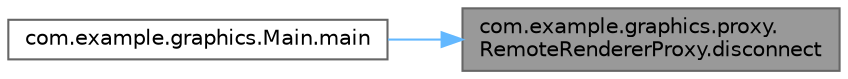 digraph "com.example.graphics.proxy.RemoteRendererProxy.disconnect"
{
 // LATEX_PDF_SIZE
  bgcolor="transparent";
  edge [fontname=Helvetica,fontsize=10,labelfontname=Helvetica,labelfontsize=10];
  node [fontname=Helvetica,fontsize=10,shape=box,height=0.2,width=0.4];
  rankdir="RL";
  Node1 [id="Node000001",label="com.example.graphics.proxy.\lRemoteRendererProxy.disconnect",height=0.2,width=0.4,color="gray40", fillcolor="grey60", style="filled", fontcolor="black",tooltip=" "];
  Node1 -> Node2 [id="edge1_Node000001_Node000002",dir="back",color="steelblue1",style="solid",tooltip=" "];
  Node2 [id="Node000002",label="com.example.graphics.Main.main",height=0.2,width=0.4,color="grey40", fillcolor="white", style="filled",URL="$classcom_1_1example_1_1graphics_1_1Main.html#ad402bd49b49c7cec899b3c722de7a393",tooltip=" "];
}
